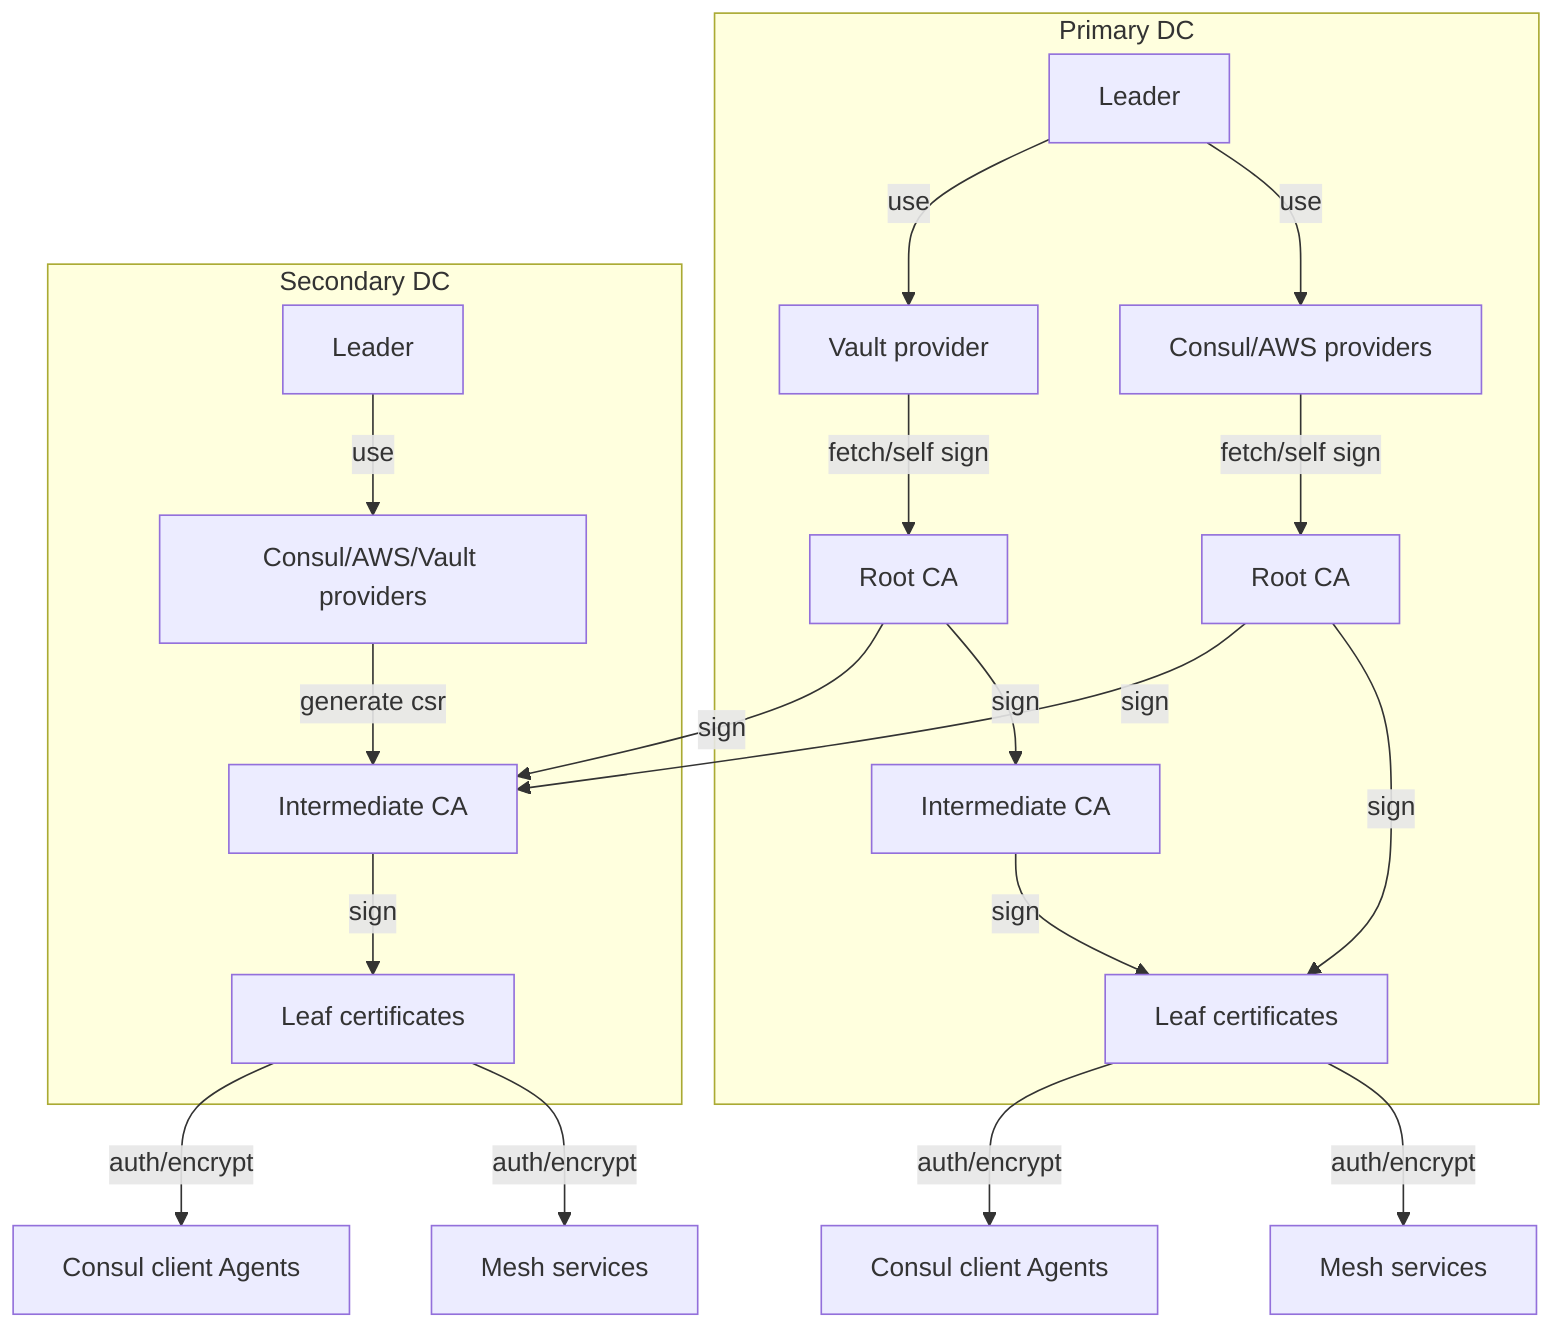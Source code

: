 graph TD
    subgraph "Primary DC"
        leaderP["Leader"]
        rootCAI["Root CA "]
        rootCA["Root CA "]
        Provider["Consul/AWS providers"]
        IntermediateProvider["Vault provider"]
        intermediateCAP["Intermediate CA "]
        leafP["Leaf certificates"]
    end

    subgraph "Secondary DC"
        leaderS["Leader"]
        intermediateCAS["Intermediate CA"]
        leafS["Leaf certificates"]
        ProviderS["Consul/AWS/Vault providers"]
    end

    consulCAS["Consul client Agents"]
    servicesS["Mesh services"]

    consulCAP["Consul client Agents"]
    servicesP["Mesh services"]
    
    leaderP -->|use|Provider
    leaderP-->|use|IntermediateProvider
    Provider--> |fetch/self sign|rootCA
    IntermediateProvider --> |fetch/self sign|rootCAI 
    rootCAI -->|sign| intermediateCAP
    intermediateCAP -->|sign| leafP
    rootCA -->|sign| leafP

    leaderS -->|use| ProviderS
    ProviderS --> |generate csr| intermediateCAS
    rootCA -->|sign| intermediateCAS
    rootCAI -->|sign| intermediateCAS
    intermediateCAS --> |sign| leafS

    leafS -->|auth/encrypt| servicesS
    leafS -->|auth/encrypt| consulCAS
    leafP -->|auth/encrypt| servicesP
    leafP -->|auth/encrypt| consulCAP